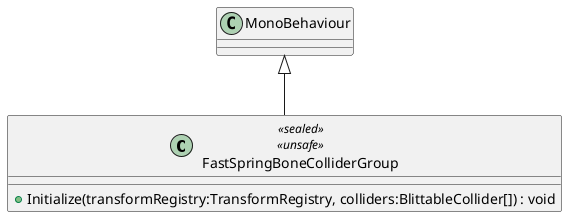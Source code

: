 @startuml
class FastSpringBoneColliderGroup <<sealed>> <<unsafe>> {
    + Initialize(transformRegistry:TransformRegistry, colliders:BlittableCollider[]) : void
}
MonoBehaviour <|-- FastSpringBoneColliderGroup
@enduml
